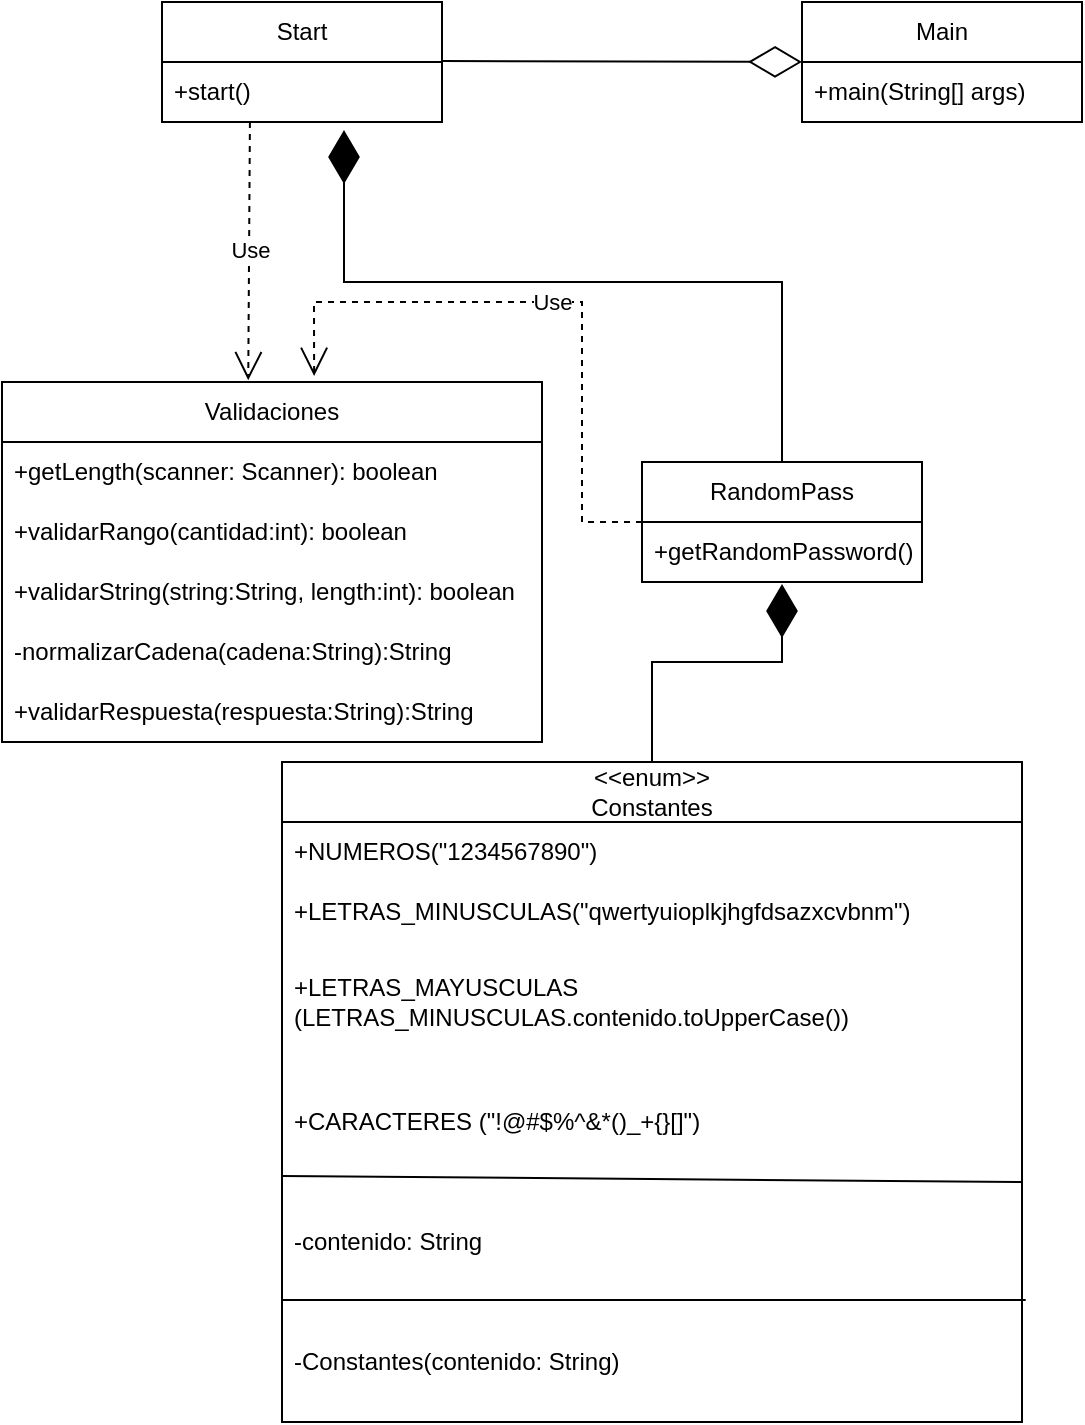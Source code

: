 <mxfile version="23.1.7" type="device">
  <diagram id="C5RBs43oDa-KdzZeNtuy" name="Page-1">
    <mxGraphModel dx="880" dy="434" grid="1" gridSize="10" guides="1" tooltips="1" connect="1" arrows="1" fold="1" page="1" pageScale="1" pageWidth="827" pageHeight="1169" math="0" shadow="0">
      <root>
        <mxCell id="WIyWlLk6GJQsqaUBKTNV-0" />
        <mxCell id="WIyWlLk6GJQsqaUBKTNV-1" parent="WIyWlLk6GJQsqaUBKTNV-0" />
        <mxCell id="-T_SQAtuIGH4cXTe9QDL-0" value="RandomPass" style="swimlane;fontStyle=0;childLayout=stackLayout;horizontal=1;startSize=30;horizontalStack=0;resizeParent=1;resizeParentMax=0;resizeLast=0;collapsible=1;marginBottom=0;whiteSpace=wrap;html=1;" parent="WIyWlLk6GJQsqaUBKTNV-1" vertex="1">
          <mxGeometry x="350" y="260" width="140" height="60" as="geometry" />
        </mxCell>
        <mxCell id="-T_SQAtuIGH4cXTe9QDL-1" value="+getRandomPassword()" style="text;strokeColor=none;fillColor=none;align=left;verticalAlign=middle;spacingLeft=4;spacingRight=4;overflow=hidden;points=[[0,0.5],[1,0.5]];portConstraint=eastwest;rotatable=0;whiteSpace=wrap;html=1;" parent="-T_SQAtuIGH4cXTe9QDL-0" vertex="1">
          <mxGeometry y="30" width="140" height="30" as="geometry" />
        </mxCell>
        <mxCell id="-T_SQAtuIGH4cXTe9QDL-4" value="&amp;lt;&amp;lt;enum&amp;gt;&amp;gt;&lt;br&gt;Constantes" style="swimlane;fontStyle=0;childLayout=stackLayout;horizontal=1;startSize=30;horizontalStack=0;resizeParent=1;resizeParentMax=0;resizeLast=0;collapsible=1;marginBottom=0;whiteSpace=wrap;html=1;" parent="WIyWlLk6GJQsqaUBKTNV-1" vertex="1">
          <mxGeometry x="170" y="410" width="370" height="330" as="geometry" />
        </mxCell>
        <mxCell id="-T_SQAtuIGH4cXTe9QDL-5" value="+NUMEROS(&quot;1234567890&quot;)" style="text;strokeColor=none;fillColor=none;align=left;verticalAlign=middle;spacingLeft=4;spacingRight=4;overflow=hidden;points=[[0,0.5],[1,0.5]];portConstraint=eastwest;rotatable=0;whiteSpace=wrap;html=1;" parent="-T_SQAtuIGH4cXTe9QDL-4" vertex="1">
          <mxGeometry y="30" width="370" height="30" as="geometry" />
        </mxCell>
        <mxCell id="-T_SQAtuIGH4cXTe9QDL-6" value="+LETRAS_MINUSCULAS(&quot;qwertyuioplkjhgfdsazxcvbnm&quot;)" style="text;strokeColor=none;fillColor=none;align=left;verticalAlign=middle;spacingLeft=4;spacingRight=4;overflow=hidden;points=[[0,0.5],[1,0.5]];portConstraint=eastwest;rotatable=0;whiteSpace=wrap;html=1;" parent="-T_SQAtuIGH4cXTe9QDL-4" vertex="1">
          <mxGeometry y="60" width="370" height="30" as="geometry" />
        </mxCell>
        <mxCell id="-T_SQAtuIGH4cXTe9QDL-7" value="+LETRAS_MAYUSCULAS (LETRAS_MINUSCULAS.contenido.toUpperCase())" style="text;strokeColor=none;fillColor=none;align=left;verticalAlign=middle;spacingLeft=4;spacingRight=4;overflow=hidden;points=[[0,0.5],[1,0.5]];portConstraint=eastwest;rotatable=0;whiteSpace=wrap;html=1;" parent="-T_SQAtuIGH4cXTe9QDL-4" vertex="1">
          <mxGeometry y="90" width="370" height="60" as="geometry" />
        </mxCell>
        <mxCell id="-T_SQAtuIGH4cXTe9QDL-8" value="+CARACTERES (&quot;!@#$%^&amp;amp;*()_+{}[]&quot;&lt;span style=&quot;background-color: initial;&quot;&gt;)&lt;/span&gt;" style="text;strokeColor=none;fillColor=none;align=left;verticalAlign=middle;spacingLeft=4;spacingRight=4;overflow=hidden;points=[[0,0.5],[1,0.5]];portConstraint=eastwest;rotatable=0;whiteSpace=wrap;html=1;" parent="-T_SQAtuIGH4cXTe9QDL-4" vertex="1">
          <mxGeometry y="150" width="370" height="60" as="geometry" />
        </mxCell>
        <mxCell id="-T_SQAtuIGH4cXTe9QDL-9" value="-contenido: String" style="text;strokeColor=none;fillColor=none;align=left;verticalAlign=middle;spacingLeft=4;spacingRight=4;overflow=hidden;points=[[0,0.5],[1,0.5]];portConstraint=eastwest;rotatable=0;whiteSpace=wrap;html=1;" parent="-T_SQAtuIGH4cXTe9QDL-4" vertex="1">
          <mxGeometry y="210" width="370" height="60" as="geometry" />
        </mxCell>
        <mxCell id="-T_SQAtuIGH4cXTe9QDL-10" value="-Constantes(contenido: String)" style="text;strokeColor=none;fillColor=none;align=left;verticalAlign=middle;spacingLeft=4;spacingRight=4;overflow=hidden;points=[[0,0.5],[1,0.5]];portConstraint=eastwest;rotatable=0;whiteSpace=wrap;html=1;" parent="-T_SQAtuIGH4cXTe9QDL-4" vertex="1">
          <mxGeometry y="270" width="370" height="60" as="geometry" />
        </mxCell>
        <mxCell id="-T_SQAtuIGH4cXTe9QDL-22" value="" style="endArrow=none;html=1;rounded=0;exitX=0;exitY=-0.05;exitDx=0;exitDy=0;exitPerimeter=0;entryX=1;entryY=0;entryDx=0;entryDy=0;entryPerimeter=0;" parent="-T_SQAtuIGH4cXTe9QDL-4" source="-T_SQAtuIGH4cXTe9QDL-9" target="-T_SQAtuIGH4cXTe9QDL-9" edge="1">
          <mxGeometry width="50" height="50" relative="1" as="geometry">
            <mxPoint x="220" y="140" as="sourcePoint" />
            <mxPoint x="360" y="210" as="targetPoint" />
          </mxGeometry>
        </mxCell>
        <mxCell id="-T_SQAtuIGH4cXTe9QDL-23" value="" style="endArrow=none;html=1;rounded=0;exitX=0;exitY=-0.017;exitDx=0;exitDy=0;exitPerimeter=0;entryX=1.005;entryY=-0.017;entryDx=0;entryDy=0;entryPerimeter=0;" parent="-T_SQAtuIGH4cXTe9QDL-4" source="-T_SQAtuIGH4cXTe9QDL-10" target="-T_SQAtuIGH4cXTe9QDL-10" edge="1">
          <mxGeometry width="50" height="50" relative="1" as="geometry">
            <mxPoint x="220" y="140" as="sourcePoint" />
            <mxPoint x="270" y="90" as="targetPoint" />
          </mxGeometry>
        </mxCell>
        <mxCell id="-T_SQAtuIGH4cXTe9QDL-11" value="Validaciones" style="swimlane;fontStyle=0;childLayout=stackLayout;horizontal=1;startSize=30;horizontalStack=0;resizeParent=1;resizeParentMax=0;resizeLast=0;collapsible=1;marginBottom=0;whiteSpace=wrap;html=1;" parent="WIyWlLk6GJQsqaUBKTNV-1" vertex="1">
          <mxGeometry x="30" y="220" width="270" height="180" as="geometry" />
        </mxCell>
        <mxCell id="-T_SQAtuIGH4cXTe9QDL-12" value="+getLength(scanner: Scanner): boolean" style="text;strokeColor=none;fillColor=none;align=left;verticalAlign=middle;spacingLeft=4;spacingRight=4;overflow=hidden;points=[[0,0.5],[1,0.5]];portConstraint=eastwest;rotatable=0;whiteSpace=wrap;html=1;" parent="-T_SQAtuIGH4cXTe9QDL-11" vertex="1">
          <mxGeometry y="30" width="270" height="30" as="geometry" />
        </mxCell>
        <mxCell id="M4XXbyy9uR1no1x-IzqK-15" value="+validarRango(cantidad:int): boolean" style="text;strokeColor=none;fillColor=none;align=left;verticalAlign=middle;spacingLeft=4;spacingRight=4;overflow=hidden;points=[[0,0.5],[1,0.5]];portConstraint=eastwest;rotatable=0;whiteSpace=wrap;html=1;" vertex="1" parent="-T_SQAtuIGH4cXTe9QDL-11">
          <mxGeometry y="60" width="270" height="30" as="geometry" />
        </mxCell>
        <mxCell id="M4XXbyy9uR1no1x-IzqK-16" value="+validarString(string:String, length:int): boolean" style="text;strokeColor=none;fillColor=none;align=left;verticalAlign=middle;spacingLeft=4;spacingRight=4;overflow=hidden;points=[[0,0.5],[1,0.5]];portConstraint=eastwest;rotatable=0;whiteSpace=wrap;html=1;" vertex="1" parent="-T_SQAtuIGH4cXTe9QDL-11">
          <mxGeometry y="90" width="270" height="30" as="geometry" />
        </mxCell>
        <mxCell id="M4XXbyy9uR1no1x-IzqK-17" value="-normalizarCadena(cadena:String):String" style="text;strokeColor=none;fillColor=none;align=left;verticalAlign=middle;spacingLeft=4;spacingRight=4;overflow=hidden;points=[[0,0.5],[1,0.5]];portConstraint=eastwest;rotatable=0;whiteSpace=wrap;html=1;" vertex="1" parent="-T_SQAtuIGH4cXTe9QDL-11">
          <mxGeometry y="120" width="270" height="30" as="geometry" />
        </mxCell>
        <mxCell id="-T_SQAtuIGH4cXTe9QDL-14" value="+validarRespuesta(respuesta:String):String" style="text;strokeColor=none;fillColor=none;align=left;verticalAlign=middle;spacingLeft=4;spacingRight=4;overflow=hidden;points=[[0,0.5],[1,0.5]];portConstraint=eastwest;rotatable=0;whiteSpace=wrap;html=1;" parent="-T_SQAtuIGH4cXTe9QDL-11" vertex="1">
          <mxGeometry y="150" width="270" height="30" as="geometry" />
        </mxCell>
        <mxCell id="-T_SQAtuIGH4cXTe9QDL-15" value="Start" style="swimlane;fontStyle=0;childLayout=stackLayout;horizontal=1;startSize=30;horizontalStack=0;resizeParent=1;resizeParentMax=0;resizeLast=0;collapsible=1;marginBottom=0;whiteSpace=wrap;html=1;" parent="WIyWlLk6GJQsqaUBKTNV-1" vertex="1">
          <mxGeometry x="110" y="30" width="140" height="60" as="geometry" />
        </mxCell>
        <mxCell id="-T_SQAtuIGH4cXTe9QDL-16" value="+start()" style="text;strokeColor=none;fillColor=none;align=left;verticalAlign=middle;spacingLeft=4;spacingRight=4;overflow=hidden;points=[[0,0.5],[1,0.5]];portConstraint=eastwest;rotatable=0;whiteSpace=wrap;html=1;" parent="-T_SQAtuIGH4cXTe9QDL-15" vertex="1">
          <mxGeometry y="30" width="140" height="30" as="geometry" />
        </mxCell>
        <mxCell id="-T_SQAtuIGH4cXTe9QDL-21" value="" style="endArrow=diamondThin;endFill=1;endSize=24;html=1;rounded=0;entryX=0.5;entryY=1.033;entryDx=0;entryDy=0;entryPerimeter=0;exitX=0.5;exitY=0;exitDx=0;exitDy=0;" parent="WIyWlLk6GJQsqaUBKTNV-1" source="-T_SQAtuIGH4cXTe9QDL-4" target="-T_SQAtuIGH4cXTe9QDL-1" edge="1">
          <mxGeometry width="160" relative="1" as="geometry">
            <mxPoint x="330" y="430" as="sourcePoint" />
            <mxPoint x="490" y="430" as="targetPoint" />
            <Array as="points">
              <mxPoint x="355" y="360" />
              <mxPoint x="420" y="360" />
            </Array>
          </mxGeometry>
        </mxCell>
        <mxCell id="M4XXbyy9uR1no1x-IzqK-0" value="Main" style="swimlane;fontStyle=0;childLayout=stackLayout;horizontal=1;startSize=30;horizontalStack=0;resizeParent=1;resizeParentMax=0;resizeLast=0;collapsible=1;marginBottom=0;whiteSpace=wrap;html=1;" vertex="1" parent="WIyWlLk6GJQsqaUBKTNV-1">
          <mxGeometry x="430" y="30" width="140" height="60" as="geometry" />
        </mxCell>
        <mxCell id="M4XXbyy9uR1no1x-IzqK-2" value="+main(String[] args)" style="text;strokeColor=none;fillColor=none;align=left;verticalAlign=middle;spacingLeft=4;spacingRight=4;overflow=hidden;points=[[0,0.5],[1,0.5]];portConstraint=eastwest;rotatable=0;whiteSpace=wrap;html=1;" vertex="1" parent="M4XXbyy9uR1no1x-IzqK-0">
          <mxGeometry y="30" width="140" height="30" as="geometry" />
        </mxCell>
        <mxCell id="M4XXbyy9uR1no1x-IzqK-9" value="" style="endArrow=diamondThin;endFill=0;endSize=24;html=1;rounded=0;entryX=0;entryY=0.5;entryDx=0;entryDy=0;" edge="1" parent="WIyWlLk6GJQsqaUBKTNV-1" target="M4XXbyy9uR1no1x-IzqK-0">
          <mxGeometry width="160" relative="1" as="geometry">
            <mxPoint x="250" y="59.5" as="sourcePoint" />
            <mxPoint x="410" y="59.5" as="targetPoint" />
          </mxGeometry>
        </mxCell>
        <mxCell id="M4XXbyy9uR1no1x-IzqK-10" value="" style="endArrow=diamondThin;endFill=1;endSize=24;html=1;rounded=0;entryX=0.65;entryY=1.133;entryDx=0;entryDy=0;entryPerimeter=0;" edge="1" parent="WIyWlLk6GJQsqaUBKTNV-1" source="-T_SQAtuIGH4cXTe9QDL-0" target="-T_SQAtuIGH4cXTe9QDL-16">
          <mxGeometry width="160" relative="1" as="geometry">
            <mxPoint x="330" y="230" as="sourcePoint" />
            <mxPoint x="490" y="230" as="targetPoint" />
            <Array as="points">
              <mxPoint x="420" y="170" />
              <mxPoint x="201" y="170" />
            </Array>
          </mxGeometry>
        </mxCell>
        <mxCell id="M4XXbyy9uR1no1x-IzqK-18" value="Use" style="endArrow=open;endSize=12;dashed=1;html=1;rounded=0;exitX=0.314;exitY=1.133;exitDx=0;exitDy=0;exitPerimeter=0;entryX=0.456;entryY=0.017;entryDx=0;entryDy=0;entryPerimeter=0;" edge="1" parent="WIyWlLk6GJQsqaUBKTNV-1">
          <mxGeometry width="160" relative="1" as="geometry">
            <mxPoint x="153.96" y="90.0" as="sourcePoint" />
            <mxPoint x="153.12" y="219.07" as="targetPoint" />
          </mxGeometry>
        </mxCell>
        <mxCell id="M4XXbyy9uR1no1x-IzqK-19" value="Use" style="endArrow=open;endSize=12;dashed=1;html=1;rounded=0;exitX=0;exitY=0.5;exitDx=0;exitDy=0;entryX=0.578;entryY=-0.017;entryDx=0;entryDy=0;entryPerimeter=0;" edge="1" parent="WIyWlLk6GJQsqaUBKTNV-1" source="-T_SQAtuIGH4cXTe9QDL-0" target="-T_SQAtuIGH4cXTe9QDL-11">
          <mxGeometry width="160" relative="1" as="geometry">
            <mxPoint x="-40" y="230" as="sourcePoint" />
            <mxPoint x="120" y="230" as="targetPoint" />
            <Array as="points">
              <mxPoint x="320" y="290" />
              <mxPoint x="320" y="180" />
              <mxPoint x="186" y="180" />
            </Array>
          </mxGeometry>
        </mxCell>
      </root>
    </mxGraphModel>
  </diagram>
</mxfile>
